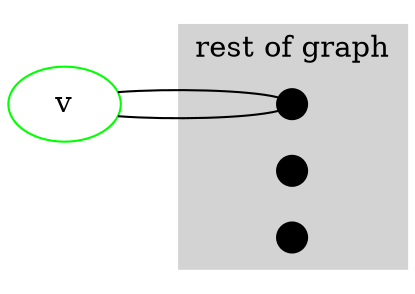 
graph G {
graph [rankdir=LR];
subgraph cluster0 {
node [shape=point,height=0.2,style=filled,color=black];
style=filled;
color=lightgrey;
a0; a1; a2;
label = "rest of graph";
}
v [color=green];
v -- a0;
v -- a0;
}
